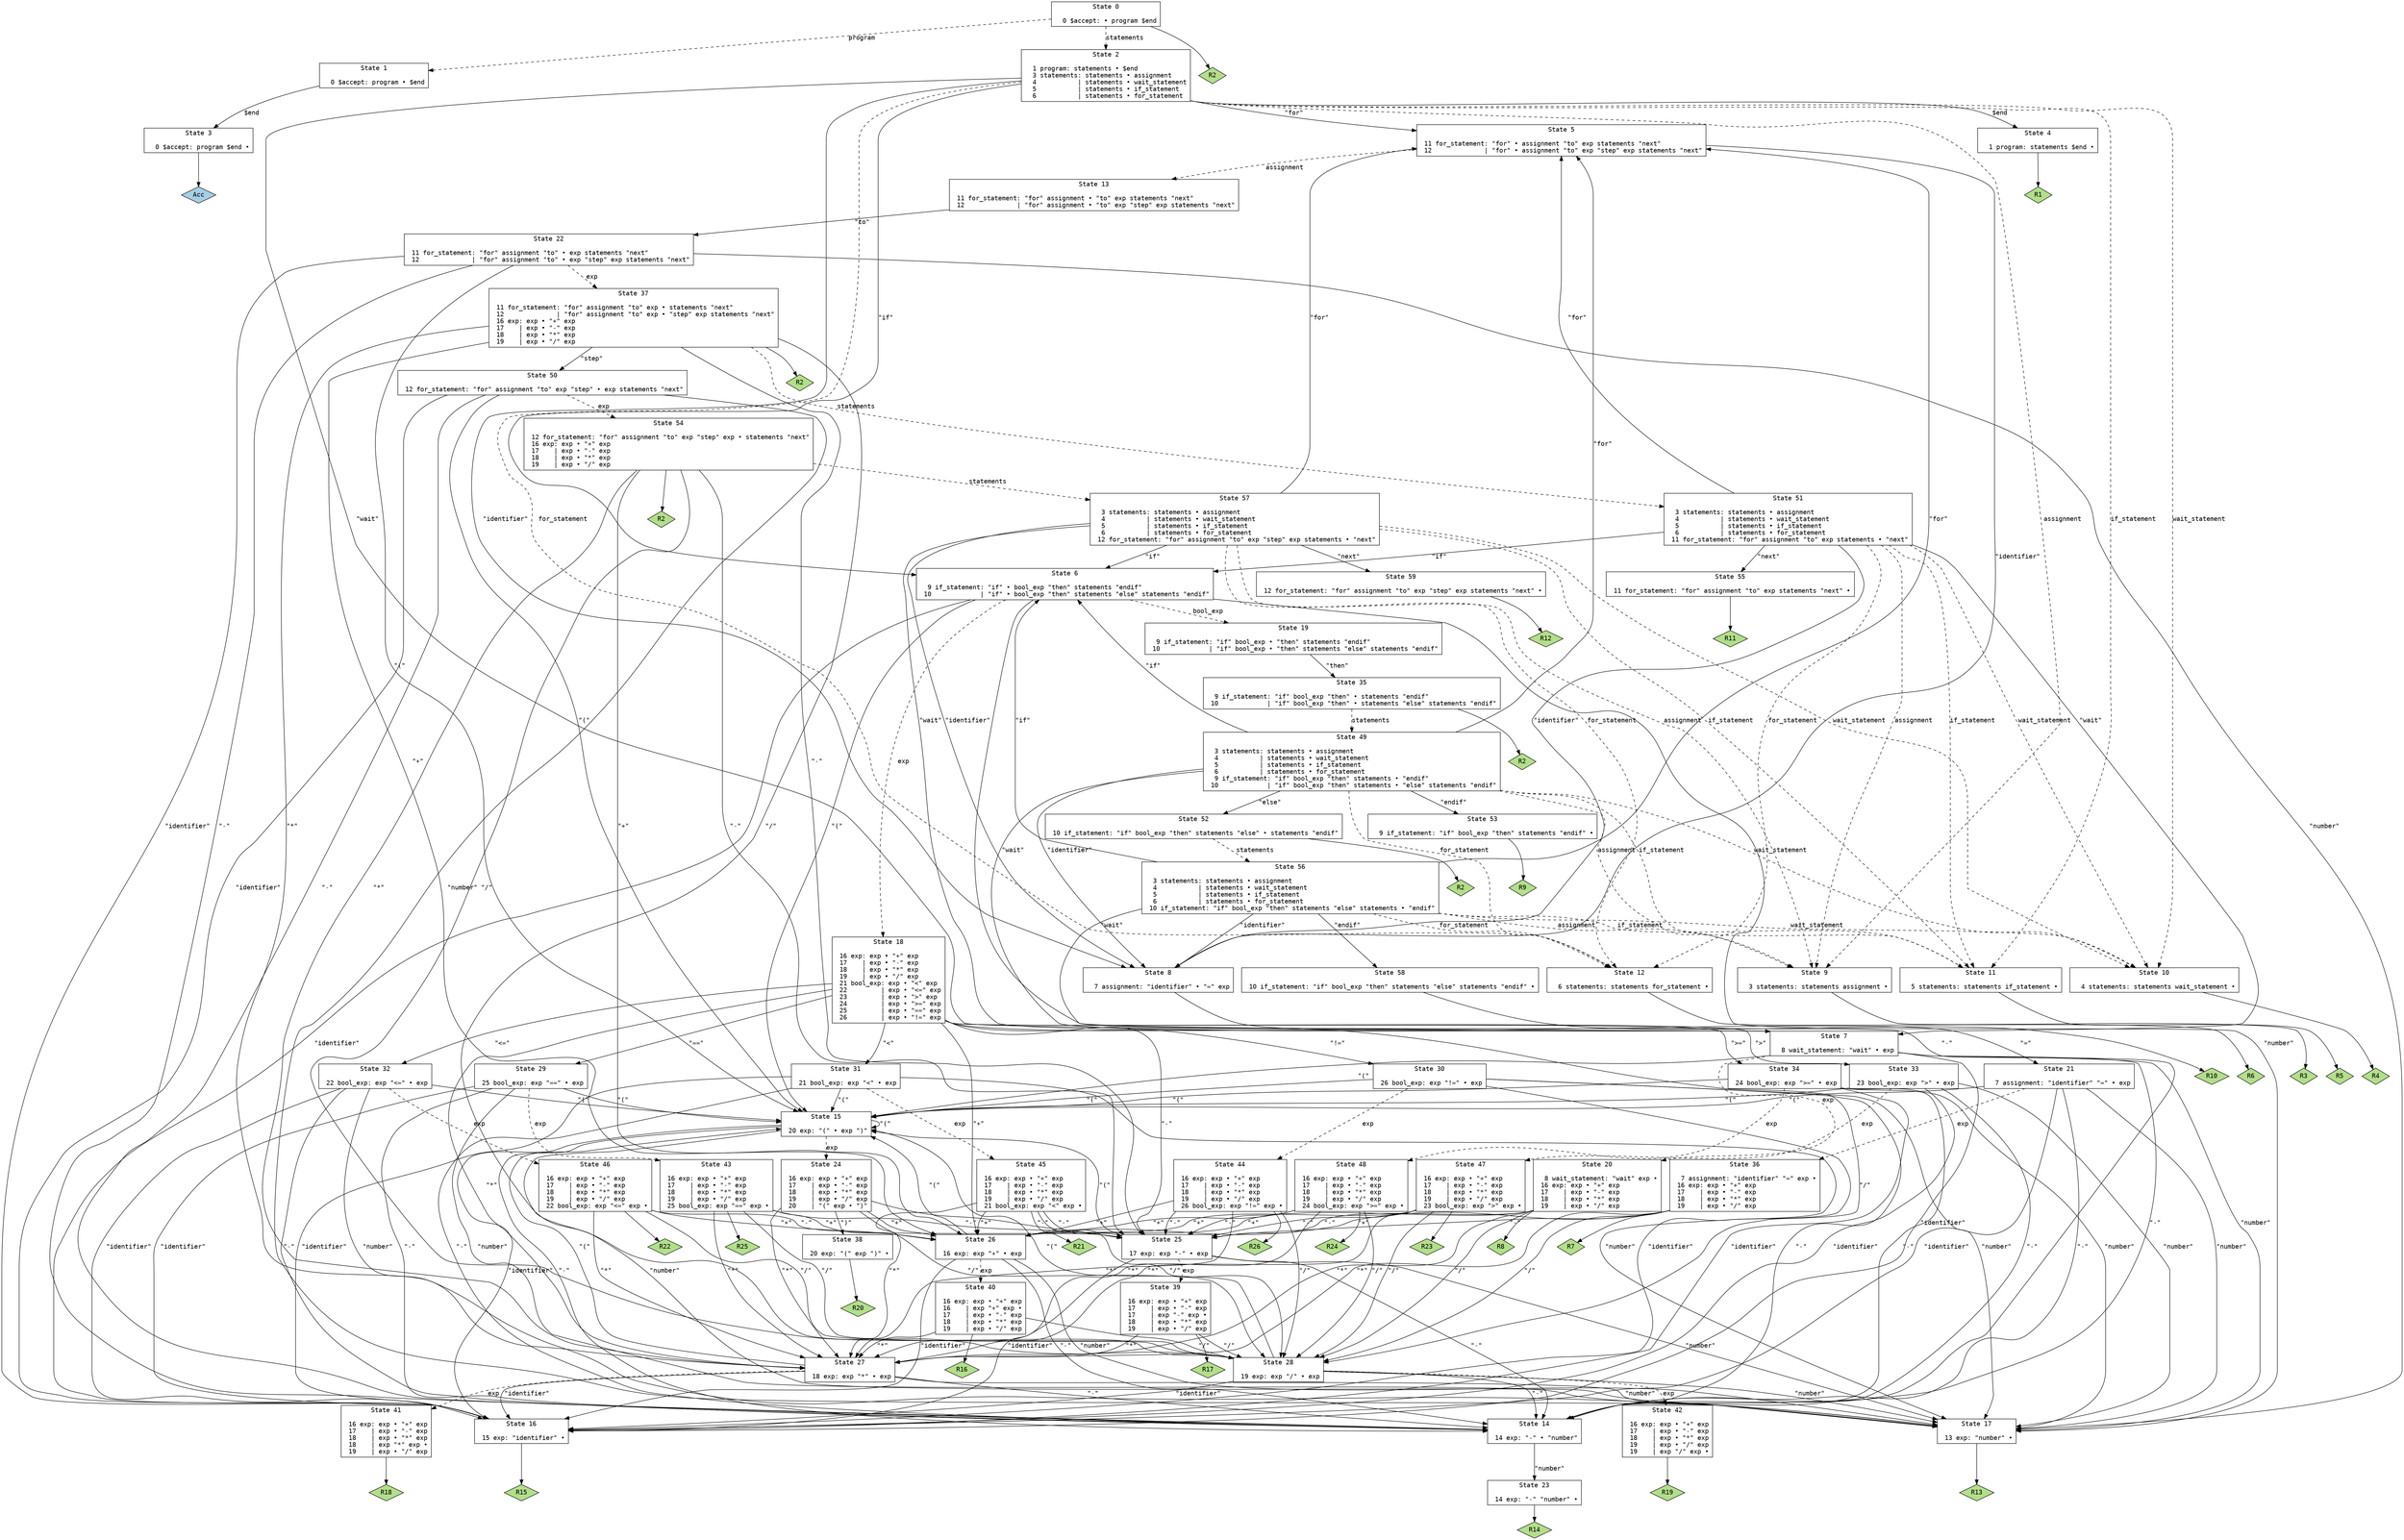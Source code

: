 // Generated by GNU Bison 3.8.2.
// Report bugs to <bug-bison@gnu.org>.
// Home page: <https://www.gnu.org/software/bison/>.

digraph "parser.yy"
{
  node [fontname = courier, shape = box, colorscheme = paired6]
  edge [fontname = courier]

  0 [label="State 0\n\l  0 $accept: • program $end\l"]
  0 -> 1 [style=dashed label="program"]
  0 -> 2 [style=dashed label="statements"]
  0 -> "0R2" [style=solid]
 "0R2" [label="R2", fillcolor=3, shape=diamond, style=filled]
  1 [label="State 1\n\l  0 $accept: program • $end\l"]
  1 -> 3 [style=solid label="$end"]
  2 [label="State 2\n\l  1 program: statements • $end\l  3 statements: statements • assignment\l  4           | statements • wait_statement\l  5           | statements • if_statement\l  6           | statements • for_statement\l"]
  2 -> 4 [style=solid label="$end"]
  2 -> 5 [style=solid label="\"for\""]
  2 -> 6 [style=solid label="\"if\""]
  2 -> 7 [style=solid label="\"wait\""]
  2 -> 8 [style=solid label="\"identifier\""]
  2 -> 9 [style=dashed label="assignment"]
  2 -> 10 [style=dashed label="wait_statement"]
  2 -> 11 [style=dashed label="if_statement"]
  2 -> 12 [style=dashed label="for_statement"]
  3 [label="State 3\n\l  0 $accept: program $end •\l"]
  3 -> "3R0" [style=solid]
 "3R0" [label="Acc", fillcolor=1, shape=diamond, style=filled]
  4 [label="State 4\n\l  1 program: statements $end •\l"]
  4 -> "4R1" [style=solid]
 "4R1" [label="R1", fillcolor=3, shape=diamond, style=filled]
  5 [label="State 5\n\l 11 for_statement: \"for\" • assignment \"to\" exp statements \"next\"\l 12              | \"for\" • assignment \"to\" exp \"step\" exp statements \"next\"\l"]
  5 -> 8 [style=solid label="\"identifier\""]
  5 -> 13 [style=dashed label="assignment"]
  6 [label="State 6\n\l  9 if_statement: \"if\" • bool_exp \"then\" statements \"endif\"\l 10             | \"if\" • bool_exp \"then\" statements \"else\" statements \"endif\"\l"]
  6 -> 14 [style=solid label="\"-\""]
  6 -> 15 [style=solid label="\"(\""]
  6 -> 16 [style=solid label="\"identifier\""]
  6 -> 17 [style=solid label="\"number\""]
  6 -> 18 [style=dashed label="exp"]
  6 -> 19 [style=dashed label="bool_exp"]
  7 [label="State 7\n\l  8 wait_statement: \"wait\" • exp\l"]
  7 -> 14 [style=solid label="\"-\""]
  7 -> 15 [style=solid label="\"(\""]
  7 -> 16 [style=solid label="\"identifier\""]
  7 -> 17 [style=solid label="\"number\""]
  7 -> 20 [style=dashed label="exp"]
  8 [label="State 8\n\l  7 assignment: \"identifier\" • \"=\" exp\l"]
  8 -> 21 [style=solid label="\"=\""]
  9 [label="State 9\n\l  3 statements: statements assignment •\l"]
  9 -> "9R3" [style=solid]
 "9R3" [label="R3", fillcolor=3, shape=diamond, style=filled]
  10 [label="State 10\n\l  4 statements: statements wait_statement •\l"]
  10 -> "10R4" [style=solid]
 "10R4" [label="R4", fillcolor=3, shape=diamond, style=filled]
  11 [label="State 11\n\l  5 statements: statements if_statement •\l"]
  11 -> "11R5" [style=solid]
 "11R5" [label="R5", fillcolor=3, shape=diamond, style=filled]
  12 [label="State 12\n\l  6 statements: statements for_statement •\l"]
  12 -> "12R6" [style=solid]
 "12R6" [label="R6", fillcolor=3, shape=diamond, style=filled]
  13 [label="State 13\n\l 11 for_statement: \"for\" assignment • \"to\" exp statements \"next\"\l 12              | \"for\" assignment • \"to\" exp \"step\" exp statements \"next\"\l"]
  13 -> 22 [style=solid label="\"to\""]
  14 [label="State 14\n\l 14 exp: \"-\" • \"number\"\l"]
  14 -> 23 [style=solid label="\"number\""]
  15 [label="State 15\n\l 20 exp: \"(\" • exp \")\"\l"]
  15 -> 14 [style=solid label="\"-\""]
  15 -> 15 [style=solid label="\"(\""]
  15 -> 16 [style=solid label="\"identifier\""]
  15 -> 17 [style=solid label="\"number\""]
  15 -> 24 [style=dashed label="exp"]
  16 [label="State 16\n\l 15 exp: \"identifier\" •\l"]
  16 -> "16R15" [style=solid]
 "16R15" [label="R15", fillcolor=3, shape=diamond, style=filled]
  17 [label="State 17\n\l 13 exp: \"number\" •\l"]
  17 -> "17R13" [style=solid]
 "17R13" [label="R13", fillcolor=3, shape=diamond, style=filled]
  18 [label="State 18\n\l 16 exp: exp • \"+\" exp\l 17    | exp • \"-\" exp\l 18    | exp • \"*\" exp\l 19    | exp • \"/\" exp\l 21 bool_exp: exp • \"<\" exp\l 22         | exp • \"<=\" exp\l 23         | exp • \">\" exp\l 24         | exp • \">=\" exp\l 25         | exp • \"==\" exp\l 26         | exp • \"!=\" exp\l"]
  18 -> 25 [style=solid label="\"-\""]
  18 -> 26 [style=solid label="\"+\""]
  18 -> 27 [style=solid label="\"*\""]
  18 -> 28 [style=solid label="\"/\""]
  18 -> 29 [style=solid label="\"==\""]
  18 -> 30 [style=solid label="\"!=\""]
  18 -> 31 [style=solid label="\"<\""]
  18 -> 32 [style=solid label="\"<=\""]
  18 -> 33 [style=solid label="\">\""]
  18 -> 34 [style=solid label="\">=\""]
  19 [label="State 19\n\l  9 if_statement: \"if\" bool_exp • \"then\" statements \"endif\"\l 10             | \"if\" bool_exp • \"then\" statements \"else\" statements \"endif\"\l"]
  19 -> 35 [style=solid label="\"then\""]
  20 [label="State 20\n\l  8 wait_statement: \"wait\" exp •\l 16 exp: exp • \"+\" exp\l 17    | exp • \"-\" exp\l 18    | exp • \"*\" exp\l 19    | exp • \"/\" exp\l"]
  20 -> 25 [style=solid label="\"-\""]
  20 -> 26 [style=solid label="\"+\""]
  20 -> 27 [style=solid label="\"*\""]
  20 -> 28 [style=solid label="\"/\""]
  20 -> "20R8" [style=solid]
 "20R8" [label="R8", fillcolor=3, shape=diamond, style=filled]
  21 [label="State 21\n\l  7 assignment: \"identifier\" \"=\" • exp\l"]
  21 -> 14 [style=solid label="\"-\""]
  21 -> 15 [style=solid label="\"(\""]
  21 -> 16 [style=solid label="\"identifier\""]
  21 -> 17 [style=solid label="\"number\""]
  21 -> 36 [style=dashed label="exp"]
  22 [label="State 22\n\l 11 for_statement: \"for\" assignment \"to\" • exp statements \"next\"\l 12              | \"for\" assignment \"to\" • exp \"step\" exp statements \"next\"\l"]
  22 -> 14 [style=solid label="\"-\""]
  22 -> 15 [style=solid label="\"(\""]
  22 -> 16 [style=solid label="\"identifier\""]
  22 -> 17 [style=solid label="\"number\""]
  22 -> 37 [style=dashed label="exp"]
  23 [label="State 23\n\l 14 exp: \"-\" \"number\" •\l"]
  23 -> "23R14" [style=solid]
 "23R14" [label="R14", fillcolor=3, shape=diamond, style=filled]
  24 [label="State 24\n\l 16 exp: exp • \"+\" exp\l 17    | exp • \"-\" exp\l 18    | exp • \"*\" exp\l 19    | exp • \"/\" exp\l 20    | \"(\" exp • \")\"\l"]
  24 -> 25 [style=solid label="\"-\""]
  24 -> 26 [style=solid label="\"+\""]
  24 -> 27 [style=solid label="\"*\""]
  24 -> 28 [style=solid label="\"/\""]
  24 -> 38 [style=solid label="\")\""]
  25 [label="State 25\n\l 17 exp: exp \"-\" • exp\l"]
  25 -> 14 [style=solid label="\"-\""]
  25 -> 15 [style=solid label="\"(\""]
  25 -> 16 [style=solid label="\"identifier\""]
  25 -> 17 [style=solid label="\"number\""]
  25 -> 39 [style=dashed label="exp"]
  26 [label="State 26\n\l 16 exp: exp \"+\" • exp\l"]
  26 -> 14 [style=solid label="\"-\""]
  26 -> 15 [style=solid label="\"(\""]
  26 -> 16 [style=solid label="\"identifier\""]
  26 -> 17 [style=solid label="\"number\""]
  26 -> 40 [style=dashed label="exp"]
  27 [label="State 27\n\l 18 exp: exp \"*\" • exp\l"]
  27 -> 14 [style=solid label="\"-\""]
  27 -> 15 [style=solid label="\"(\""]
  27 -> 16 [style=solid label="\"identifier\""]
  27 -> 17 [style=solid label="\"number\""]
  27 -> 41 [style=dashed label="exp"]
  28 [label="State 28\n\l 19 exp: exp \"/\" • exp\l"]
  28 -> 14 [style=solid label="\"-\""]
  28 -> 15 [style=solid label="\"(\""]
  28 -> 16 [style=solid label="\"identifier\""]
  28 -> 17 [style=solid label="\"number\""]
  28 -> 42 [style=dashed label="exp"]
  29 [label="State 29\n\l 25 bool_exp: exp \"==\" • exp\l"]
  29 -> 14 [style=solid label="\"-\""]
  29 -> 15 [style=solid label="\"(\""]
  29 -> 16 [style=solid label="\"identifier\""]
  29 -> 17 [style=solid label="\"number\""]
  29 -> 43 [style=dashed label="exp"]
  30 [label="State 30\n\l 26 bool_exp: exp \"!=\" • exp\l"]
  30 -> 14 [style=solid label="\"-\""]
  30 -> 15 [style=solid label="\"(\""]
  30 -> 16 [style=solid label="\"identifier\""]
  30 -> 17 [style=solid label="\"number\""]
  30 -> 44 [style=dashed label="exp"]
  31 [label="State 31\n\l 21 bool_exp: exp \"<\" • exp\l"]
  31 -> 14 [style=solid label="\"-\""]
  31 -> 15 [style=solid label="\"(\""]
  31 -> 16 [style=solid label="\"identifier\""]
  31 -> 17 [style=solid label="\"number\""]
  31 -> 45 [style=dashed label="exp"]
  32 [label="State 32\n\l 22 bool_exp: exp \"<=\" • exp\l"]
  32 -> 14 [style=solid label="\"-\""]
  32 -> 15 [style=solid label="\"(\""]
  32 -> 16 [style=solid label="\"identifier\""]
  32 -> 17 [style=solid label="\"number\""]
  32 -> 46 [style=dashed label="exp"]
  33 [label="State 33\n\l 23 bool_exp: exp \">\" • exp\l"]
  33 -> 14 [style=solid label="\"-\""]
  33 -> 15 [style=solid label="\"(\""]
  33 -> 16 [style=solid label="\"identifier\""]
  33 -> 17 [style=solid label="\"number\""]
  33 -> 47 [style=dashed label="exp"]
  34 [label="State 34\n\l 24 bool_exp: exp \">=\" • exp\l"]
  34 -> 14 [style=solid label="\"-\""]
  34 -> 15 [style=solid label="\"(\""]
  34 -> 16 [style=solid label="\"identifier\""]
  34 -> 17 [style=solid label="\"number\""]
  34 -> 48 [style=dashed label="exp"]
  35 [label="State 35\n\l  9 if_statement: \"if\" bool_exp \"then\" • statements \"endif\"\l 10             | \"if\" bool_exp \"then\" • statements \"else\" statements \"endif\"\l"]
  35 -> 49 [style=dashed label="statements"]
  35 -> "35R2" [style=solid]
 "35R2" [label="R2", fillcolor=3, shape=diamond, style=filled]
  36 [label="State 36\n\l  7 assignment: \"identifier\" \"=\" exp •\l 16 exp: exp • \"+\" exp\l 17    | exp • \"-\" exp\l 18    | exp • \"*\" exp\l 19    | exp • \"/\" exp\l"]
  36 -> 25 [style=solid label="\"-\""]
  36 -> 26 [style=solid label="\"+\""]
  36 -> 27 [style=solid label="\"*\""]
  36 -> 28 [style=solid label="\"/\""]
  36 -> "36R7" [style=solid]
 "36R7" [label="R7", fillcolor=3, shape=diamond, style=filled]
  37 [label="State 37\n\l 11 for_statement: \"for\" assignment \"to\" exp • statements \"next\"\l 12              | \"for\" assignment \"to\" exp • \"step\" exp statements \"next\"\l 16 exp: exp • \"+\" exp\l 17    | exp • \"-\" exp\l 18    | exp • \"*\" exp\l 19    | exp • \"/\" exp\l"]
  37 -> 50 [style=solid label="\"step\""]
  37 -> 25 [style=solid label="\"-\""]
  37 -> 26 [style=solid label="\"+\""]
  37 -> 27 [style=solid label="\"*\""]
  37 -> 28 [style=solid label="\"/\""]
  37 -> 51 [style=dashed label="statements"]
  37 -> "37R2" [style=solid]
 "37R2" [label="R2", fillcolor=3, shape=diamond, style=filled]
  38 [label="State 38\n\l 20 exp: \"(\" exp \")\" •\l"]
  38 -> "38R20" [style=solid]
 "38R20" [label="R20", fillcolor=3, shape=diamond, style=filled]
  39 [label="State 39\n\l 16 exp: exp • \"+\" exp\l 17    | exp • \"-\" exp\l 17    | exp \"-\" exp •\l 18    | exp • \"*\" exp\l 19    | exp • \"/\" exp\l"]
  39 -> 27 [style=solid label="\"*\""]
  39 -> 28 [style=solid label="\"/\""]
  39 -> "39R17" [style=solid]
 "39R17" [label="R17", fillcolor=3, shape=diamond, style=filled]
  40 [label="State 40\n\l 16 exp: exp • \"+\" exp\l 16    | exp \"+\" exp •\l 17    | exp • \"-\" exp\l 18    | exp • \"*\" exp\l 19    | exp • \"/\" exp\l"]
  40 -> 27 [style=solid label="\"*\""]
  40 -> 28 [style=solid label="\"/\""]
  40 -> "40R16" [style=solid]
 "40R16" [label="R16", fillcolor=3, shape=diamond, style=filled]
  41 [label="State 41\n\l 16 exp: exp • \"+\" exp\l 17    | exp • \"-\" exp\l 18    | exp • \"*\" exp\l 18    | exp \"*\" exp •\l 19    | exp • \"/\" exp\l"]
  41 -> "41R18" [style=solid]
 "41R18" [label="R18", fillcolor=3, shape=diamond, style=filled]
  42 [label="State 42\n\l 16 exp: exp • \"+\" exp\l 17    | exp • \"-\" exp\l 18    | exp • \"*\" exp\l 19    | exp • \"/\" exp\l 19    | exp \"/\" exp •\l"]
  42 -> "42R19" [style=solid]
 "42R19" [label="R19", fillcolor=3, shape=diamond, style=filled]
  43 [label="State 43\n\l 16 exp: exp • \"+\" exp\l 17    | exp • \"-\" exp\l 18    | exp • \"*\" exp\l 19    | exp • \"/\" exp\l 25 bool_exp: exp \"==\" exp •\l"]
  43 -> 25 [style=solid label="\"-\""]
  43 -> 26 [style=solid label="\"+\""]
  43 -> 27 [style=solid label="\"*\""]
  43 -> 28 [style=solid label="\"/\""]
  43 -> "43R25" [style=solid]
 "43R25" [label="R25", fillcolor=3, shape=diamond, style=filled]
  44 [label="State 44\n\l 16 exp: exp • \"+\" exp\l 17    | exp • \"-\" exp\l 18    | exp • \"*\" exp\l 19    | exp • \"/\" exp\l 26 bool_exp: exp \"!=\" exp •\l"]
  44 -> 25 [style=solid label="\"-\""]
  44 -> 26 [style=solid label="\"+\""]
  44 -> 27 [style=solid label="\"*\""]
  44 -> 28 [style=solid label="\"/\""]
  44 -> "44R26" [style=solid]
 "44R26" [label="R26", fillcolor=3, shape=diamond, style=filled]
  45 [label="State 45\n\l 16 exp: exp • \"+\" exp\l 17    | exp • \"-\" exp\l 18    | exp • \"*\" exp\l 19    | exp • \"/\" exp\l 21 bool_exp: exp \"<\" exp •\l"]
  45 -> 25 [style=solid label="\"-\""]
  45 -> 26 [style=solid label="\"+\""]
  45 -> 27 [style=solid label="\"*\""]
  45 -> 28 [style=solid label="\"/\""]
  45 -> "45R21" [style=solid]
 "45R21" [label="R21", fillcolor=3, shape=diamond, style=filled]
  46 [label="State 46\n\l 16 exp: exp • \"+\" exp\l 17    | exp • \"-\" exp\l 18    | exp • \"*\" exp\l 19    | exp • \"/\" exp\l 22 bool_exp: exp \"<=\" exp •\l"]
  46 -> 25 [style=solid label="\"-\""]
  46 -> 26 [style=solid label="\"+\""]
  46 -> 27 [style=solid label="\"*\""]
  46 -> 28 [style=solid label="\"/\""]
  46 -> "46R22" [style=solid]
 "46R22" [label="R22", fillcolor=3, shape=diamond, style=filled]
  47 [label="State 47\n\l 16 exp: exp • \"+\" exp\l 17    | exp • \"-\" exp\l 18    | exp • \"*\" exp\l 19    | exp • \"/\" exp\l 23 bool_exp: exp \">\" exp •\l"]
  47 -> 25 [style=solid label="\"-\""]
  47 -> 26 [style=solid label="\"+\""]
  47 -> 27 [style=solid label="\"*\""]
  47 -> 28 [style=solid label="\"/\""]
  47 -> "47R23" [style=solid]
 "47R23" [label="R23", fillcolor=3, shape=diamond, style=filled]
  48 [label="State 48\n\l 16 exp: exp • \"+\" exp\l 17    | exp • \"-\" exp\l 18    | exp • \"*\" exp\l 19    | exp • \"/\" exp\l 24 bool_exp: exp \">=\" exp •\l"]
  48 -> 25 [style=solid label="\"-\""]
  48 -> 26 [style=solid label="\"+\""]
  48 -> 27 [style=solid label="\"*\""]
  48 -> 28 [style=solid label="\"/\""]
  48 -> "48R24" [style=solid]
 "48R24" [label="R24", fillcolor=3, shape=diamond, style=filled]
  49 [label="State 49\n\l  3 statements: statements • assignment\l  4           | statements • wait_statement\l  5           | statements • if_statement\l  6           | statements • for_statement\l  9 if_statement: \"if\" bool_exp \"then\" statements • \"endif\"\l 10             | \"if\" bool_exp \"then\" statements • \"else\" statements \"endif\"\l"]
  49 -> 52 [style=solid label="\"else\""]
  49 -> 53 [style=solid label="\"endif\""]
  49 -> 5 [style=solid label="\"for\""]
  49 -> 6 [style=solid label="\"if\""]
  49 -> 7 [style=solid label="\"wait\""]
  49 -> 8 [style=solid label="\"identifier\""]
  49 -> 9 [style=dashed label="assignment"]
  49 -> 10 [style=dashed label="wait_statement"]
  49 -> 11 [style=dashed label="if_statement"]
  49 -> 12 [style=dashed label="for_statement"]
  50 [label="State 50\n\l 12 for_statement: \"for\" assignment \"to\" exp \"step\" • exp statements \"next\"\l"]
  50 -> 14 [style=solid label="\"-\""]
  50 -> 15 [style=solid label="\"(\""]
  50 -> 16 [style=solid label="\"identifier\""]
  50 -> 17 [style=solid label="\"number\""]
  50 -> 54 [style=dashed label="exp"]
  51 [label="State 51\n\l  3 statements: statements • assignment\l  4           | statements • wait_statement\l  5           | statements • if_statement\l  6           | statements • for_statement\l 11 for_statement: \"for\" assignment \"to\" exp statements • \"next\"\l"]
  51 -> 5 [style=solid label="\"for\""]
  51 -> 6 [style=solid label="\"if\""]
  51 -> 55 [style=solid label="\"next\""]
  51 -> 7 [style=solid label="\"wait\""]
  51 -> 8 [style=solid label="\"identifier\""]
  51 -> 9 [style=dashed label="assignment"]
  51 -> 10 [style=dashed label="wait_statement"]
  51 -> 11 [style=dashed label="if_statement"]
  51 -> 12 [style=dashed label="for_statement"]
  52 [label="State 52\n\l 10 if_statement: \"if\" bool_exp \"then\" statements \"else\" • statements \"endif\"\l"]
  52 -> 56 [style=dashed label="statements"]
  52 -> "52R2" [style=solid]
 "52R2" [label="R2", fillcolor=3, shape=diamond, style=filled]
  53 [label="State 53\n\l  9 if_statement: \"if\" bool_exp \"then\" statements \"endif\" •\l"]
  53 -> "53R9" [style=solid]
 "53R9" [label="R9", fillcolor=3, shape=diamond, style=filled]
  54 [label="State 54\n\l 12 for_statement: \"for\" assignment \"to\" exp \"step\" exp • statements \"next\"\l 16 exp: exp • \"+\" exp\l 17    | exp • \"-\" exp\l 18    | exp • \"*\" exp\l 19    | exp • \"/\" exp\l"]
  54 -> 25 [style=solid label="\"-\""]
  54 -> 26 [style=solid label="\"+\""]
  54 -> 27 [style=solid label="\"*\""]
  54 -> 28 [style=solid label="\"/\""]
  54 -> 57 [style=dashed label="statements"]
  54 -> "54R2" [style=solid]
 "54R2" [label="R2", fillcolor=3, shape=diamond, style=filled]
  55 [label="State 55\n\l 11 for_statement: \"for\" assignment \"to\" exp statements \"next\" •\l"]
  55 -> "55R11" [style=solid]
 "55R11" [label="R11", fillcolor=3, shape=diamond, style=filled]
  56 [label="State 56\n\l  3 statements: statements • assignment\l  4           | statements • wait_statement\l  5           | statements • if_statement\l  6           | statements • for_statement\l 10 if_statement: \"if\" bool_exp \"then\" statements \"else\" statements • \"endif\"\l"]
  56 -> 58 [style=solid label="\"endif\""]
  56 -> 5 [style=solid label="\"for\""]
  56 -> 6 [style=solid label="\"if\""]
  56 -> 7 [style=solid label="\"wait\""]
  56 -> 8 [style=solid label="\"identifier\""]
  56 -> 9 [style=dashed label="assignment"]
  56 -> 10 [style=dashed label="wait_statement"]
  56 -> 11 [style=dashed label="if_statement"]
  56 -> 12 [style=dashed label="for_statement"]
  57 [label="State 57\n\l  3 statements: statements • assignment\l  4           | statements • wait_statement\l  5           | statements • if_statement\l  6           | statements • for_statement\l 12 for_statement: \"for\" assignment \"to\" exp \"step\" exp statements • \"next\"\l"]
  57 -> 5 [style=solid label="\"for\""]
  57 -> 6 [style=solid label="\"if\""]
  57 -> 59 [style=solid label="\"next\""]
  57 -> 7 [style=solid label="\"wait\""]
  57 -> 8 [style=solid label="\"identifier\""]
  57 -> 9 [style=dashed label="assignment"]
  57 -> 10 [style=dashed label="wait_statement"]
  57 -> 11 [style=dashed label="if_statement"]
  57 -> 12 [style=dashed label="for_statement"]
  58 [label="State 58\n\l 10 if_statement: \"if\" bool_exp \"then\" statements \"else\" statements \"endif\" •\l"]
  58 -> "58R10" [style=solid]
 "58R10" [label="R10", fillcolor=3, shape=diamond, style=filled]
  59 [label="State 59\n\l 12 for_statement: \"for\" assignment \"to\" exp \"step\" exp statements \"next\" •\l"]
  59 -> "59R12" [style=solid]
 "59R12" [label="R12", fillcolor=3, shape=diamond, style=filled]
}
